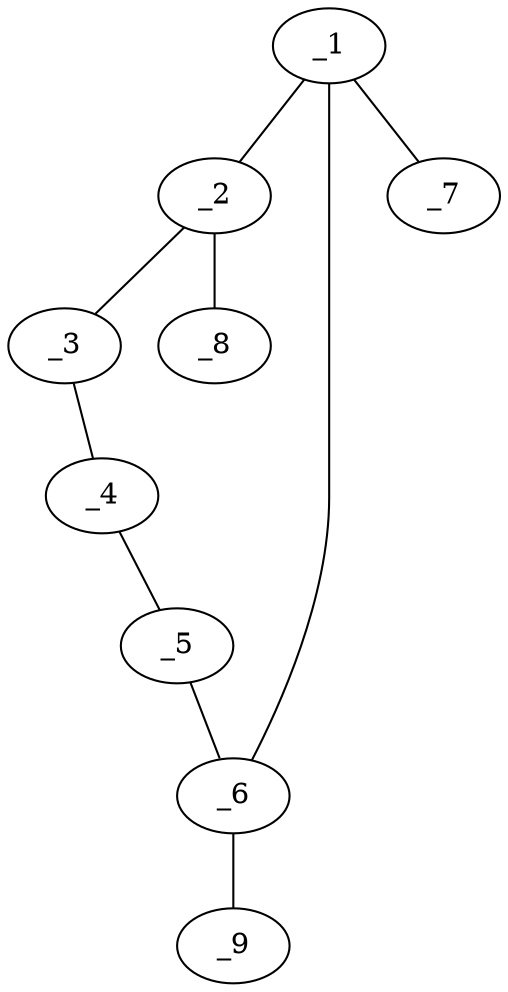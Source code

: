 graph molid603974 {
	_1	 [charge=0,
		chem=1,
		symbol="C  ",
		x="3.7321",
		y="0.5"];
	_2	 [charge=0,
		chem=1,
		symbol="C  ",
		x="2.866",
		y=0];
	_1 -- _2	 [valence=1];
	_6	 [charge=0,
		chem=1,
		symbol="C  ",
		x="4.5981",
		y=0];
	_1 -- _6	 [valence=1];
	_7	 [charge=0,
		chem=2,
		symbol="O  ",
		x="3.7321",
		y="1.5"];
	_1 -- _7	 [valence=2];
	_3	 [charge=0,
		chem=4,
		symbol="N  ",
		x="2.866",
		y="-1"];
	_2 -- _3	 [valence=2];
	_8	 [charge=0,
		chem=7,
		symbol="Cl ",
		x=2,
		y="0.5"];
	_2 -- _8	 [valence=1];
	_4	 [charge=0,
		chem=5,
		symbol="S  ",
		x="3.732",
		y="-1.5"];
	_3 -- _4	 [valence=1];
	_5	 [charge=0,
		chem=4,
		symbol="N  ",
		x="4.5981",
		y="-1"];
	_4 -- _5	 [valence=1];
	_5 -- _6	 [valence=2];
	_9	 [charge=0,
		chem=7,
		symbol="Cl ",
		x="5.4641",
		y="0.5"];
	_6 -- _9	 [valence=1];
}
